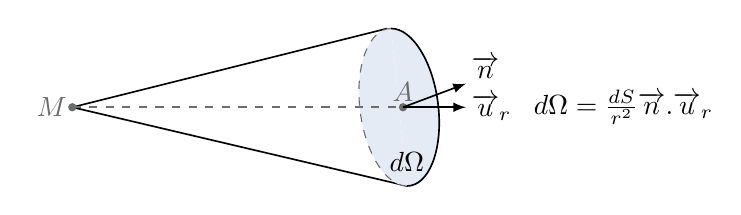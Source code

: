 \tikzset{%
  >=latex, % option for nice arrows
  inner sep=0pt,%
  outer sep=2pt,%
  mark coordinate/.style={inner sep=0pt,outer sep=0pt,minimum size=3pt,
    fill=black,circle}%
}
\begin{tikzpicture}[rotate=180]
  \sf
  \definecolor{red}{RGB}{221,42,43}
  \definecolor{green}{RGB}{105,182,40}
  \definecolor{blue}{RGB}{0,51,153}
  \definecolor{orange}{RGB}{192,128,64}
  \definecolor{gray}{RGB}{107,108,110}
  \begin{scope}[rotate=0]
    \draw[semithick] (0,0.5) -- (4,1.5);
    \draw[semithick] (-0.25,2.5) -- (4,1.5);
    \draw[dashed,color=gray,xslant=-0.1,fill=blue!10] (0,0.5) arc (-90:90:0.5 and 1.0);% right half of the left ellipse
    \draw[semithick,xslant=-0.1,fill=blue!10] (0,0.5) arc (270:90:0.5 and 1.0);% left half of the left ellipse
    \draw (-0.25,2.2) node {$d\Omega$};
    \draw[semithick, dashed, color=gray] (4,1.5) node[mark coordinate, gray] {} node[left] {$M$}
    -- (-0.2,1.5) node[mark coordinate, gray] {} node[above] {$A$};
    \draw[semithick,->] (-0.2,1.5) -- (-1,1.5) node[right] {$\overrightarrow{u}_r$};
    \draw[semithick,->] (-0.2,1.5) -- (-1,1.2) node[above right] {$\overrightarrow{n}$};
    \draw (-3,1.5) node {$d\Omega=\frac{dS}{r^2}\overrightarrow{n}.\overrightarrow{u}_r$};
  \end{scope}
\end{tikzpicture}

